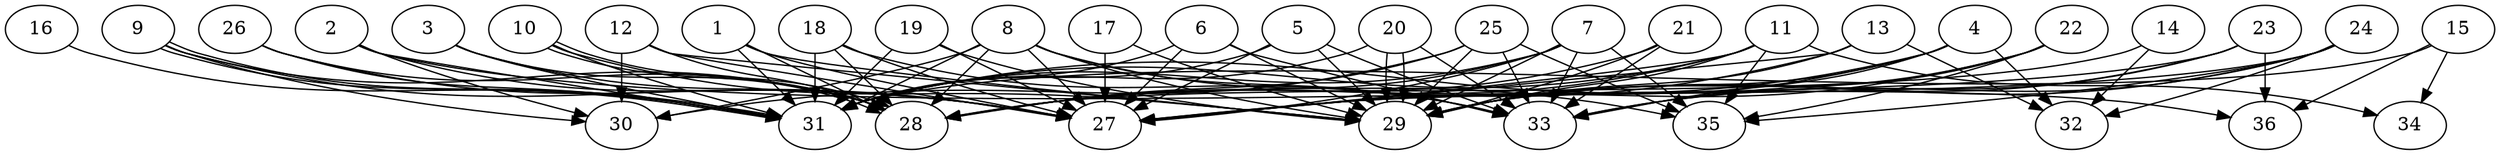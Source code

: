 // DAG (tier=3-complex, mode=data, n=36, ccr=0.523, fat=0.812, density=0.731, regular=0.228, jump=0.205, mindata=4194304, maxdata=33554432)
// DAG automatically generated by daggen at Sun Aug 24 16:33:35 2025
// /home/ermia/Project/Environments/daggen/bin/daggen --dot --ccr 0.523 --fat 0.812 --regular 0.228 --density 0.731 --jump 0.205 --mindata 4194304 --maxdata 33554432 -n 36 
digraph G {
  1 [size="7698135180630585344", alpha="0.12", expect_size="3849067590315292672"]
  1 -> 27 [size ="7268051242188800"]
  1 -> 28 [size ="7268051242188800"]
  1 -> 29 [size ="7268051242188800"]
  1 -> 31 [size ="7268051242188800"]
  2 [size="200911648194872448", alpha="0.00", expect_size="100455824097436224"]
  2 -> 27 [size ="3358128091430912"]
  2 -> 30 [size ="3358128091430912"]
  2 -> 31 [size ="3358128091430912"]
  2 -> 36 [size ="3358128091430912"]
  3 [size="3354148320354038272", alpha="0.09", expect_size="1677074160177019136"]
  3 -> 27 [size ="4451862526820352"]
  3 -> 28 [size ="4451862526820352"]
  3 -> 31 [size ="4451862526820352"]
  4 [size="8459148714810691584", alpha="0.12", expect_size="4229574357405345792"]
  4 -> 27 [size ="7853730254815232"]
  4 -> 29 [size ="7853730254815232"]
  4 -> 31 [size ="7853730254815232"]
  4 -> 32 [size ="7853730254815232"]
  4 -> 33 [size ="7853730254815232"]
  5 [size="10935466058020682727424", alpha="0.13", expect_size="5467733029010341363712"]
  5 -> 27 [size ="3941378878865408"]
  5 -> 29 [size ="3941378878865408"]
  5 -> 31 [size ="3941378878865408"]
  5 -> 33 [size ="3941378878865408"]
  6 [size="3572662767744855310336", alpha="0.13", expect_size="1786331383872427655168"]
  6 -> 27 [size ="1869611351932928"]
  6 -> 29 [size ="1869611351932928"]
  6 -> 31 [size ="1869611351932928"]
  6 -> 33 [size ="1869611351932928"]
  7 [size="8858325338914094080", alpha="0.19", expect_size="4429162669457047040"]
  7 -> 27 [size ="8255035355955200"]
  7 -> 28 [size ="8255035355955200"]
  7 -> 29 [size ="8255035355955200"]
  7 -> 31 [size ="8255035355955200"]
  7 -> 33 [size ="8255035355955200"]
  7 -> 35 [size ="8255035355955200"]
  8 [size="8410805739605458944000", alpha="0.09", expect_size="4205402869802729472000"]
  8 -> 27 [size ="3308631411916800"]
  8 -> 28 [size ="3308631411916800"]
  8 -> 29 [size ="3308631411916800"]
  8 -> 30 [size ="3308631411916800"]
  8 -> 31 [size ="3308631411916800"]
  8 -> 33 [size ="3308631411916800"]
  8 -> 35 [size ="3308631411916800"]
  9 [size="26295630841594400", alpha="0.13", expect_size="13147815420797200"]
  9 -> 27 [size ="462095564931072"]
  9 -> 28 [size ="462095564931072"]
  9 -> 30 [size ="462095564931072"]
  9 -> 31 [size ="462095564931072"]
  9 -> 31 [size ="462095564931072"]
  10 [size="106878398027339584", alpha="0.09", expect_size="53439199013669792"]
  10 -> 28 [size ="6114842255556608"]
  10 -> 28 [size ="6114842255556608"]
  10 -> 29 [size ="6114842255556608"]
  10 -> 31 [size ="6114842255556608"]
  11 [size="3023529733618402816", alpha="0.05", expect_size="1511764866809201408"]
  11 -> 27 [size ="1358971138998272"]
  11 -> 28 [size ="1358971138998272"]
  11 -> 29 [size ="1358971138998272"]
  11 -> 31 [size ="1358971138998272"]
  11 -> 34 [size ="1358971138998272"]
  11 -> 35 [size ="1358971138998272"]
  12 [size="344439357858257792", alpha="0.11", expect_size="172219678929128896"]
  12 -> 27 [size ="8099985157521408"]
  12 -> 28 [size ="8099985157521408"]
  12 -> 29 [size ="8099985157521408"]
  12 -> 30 [size ="8099985157521408"]
  13 [size="23269024570726678528000", alpha="0.04", expect_size="11634512285363339264000"]
  13 -> 27 [size ="6520418022195200"]
  13 -> 28 [size ="6520418022195200"]
  13 -> 29 [size ="6520418022195200"]
  13 -> 32 [size ="6520418022195200"]
  14 [size="27325232883221068", alpha="0.04", expect_size="13662616441610534"]
  14 -> 28 [size ="1130133813460992"]
  14 -> 32 [size ="1130133813460992"]
  15 [size="9118676005292915712", alpha="0.02", expect_size="4559338002646457856"]
  15 -> 31 [size ="3124348802039808"]
  15 -> 34 [size ="3124348802039808"]
  15 -> 36 [size ="3124348802039808"]
  16 [size="21935746988832270057472", alpha="0.19", expect_size="10967873494416135028736"]
  16 -> 31 [size ="6268903806205952"]
  17 [size="45462083087869840", alpha="0.01", expect_size="22731041543934920"]
  17 -> 27 [size ="1159532529057792"]
  17 -> 29 [size ="1159532529057792"]
  18 [size="120468254138709904", alpha="0.01", expect_size="60234127069354952"]
  18 -> 27 [size ="5212306283692032"]
  18 -> 28 [size ="5212306283692032"]
  18 -> 31 [size ="5212306283692032"]
  18 -> 33 [size ="5212306283692032"]
  19 [size="266270399288987360", alpha="0.18", expect_size="133135199644493680"]
  19 -> 27 [size ="8501579271372800"]
  19 -> 29 [size ="8501579271372800"]
  19 -> 31 [size ="8501579271372800"]
  20 [size="2394523264373080", alpha="0.17", expect_size="1197261632186540"]
  20 -> 29 [size ="212999516192768"]
  20 -> 29 [size ="212999516192768"]
  20 -> 31 [size ="212999516192768"]
  20 -> 33 [size ="212999516192768"]
  21 [size="369057452814205376", alpha="0.04", expect_size="184528726407102688"]
  21 -> 28 [size ="7962420416872448"]
  21 -> 29 [size ="7962420416872448"]
  21 -> 33 [size ="7962420416872448"]
  22 [size="510647633290637120", alpha="0.10", expect_size="255323816645318560"]
  22 -> 27 [size ="8597452428935168"]
  22 -> 29 [size ="8597452428935168"]
  22 -> 33 [size ="8597452428935168"]
  22 -> 35 [size ="8597452428935168"]
  23 [size="12995201152416364544", alpha="0.13", expect_size="6497600576208182272"]
  23 -> 27 [size ="6799309878067200"]
  23 -> 29 [size ="6799309878067200"]
  23 -> 33 [size ="6799309878067200"]
  23 -> 36 [size ="6799309878067200"]
  24 [size="5422560241942000640", alpha="0.04", expect_size="2711280120971000320"]
  24 -> 27 [size ="8074459873280000"]
  24 -> 29 [size ="8074459873280000"]
  24 -> 32 [size ="8074459873280000"]
  24 -> 33 [size ="8074459873280000"]
  24 -> 35 [size ="8074459873280000"]
  25 [size="80574122192773456", alpha="0.08", expect_size="40287061096386728"]
  25 -> 28 [size ="4389853995204608"]
  25 -> 29 [size ="4389853995204608"]
  25 -> 30 [size ="4389853995204608"]
  25 -> 33 [size ="4389853995204608"]
  25 -> 35 [size ="4389853995204608"]
  26 [size="6245167361078119424", alpha="0.08", expect_size="3122583680539059712"]
  26 -> 27 [size ="2462964305100800"]
  26 -> 28 [size ="2462964305100800"]
  26 -> 31 [size ="2462964305100800"]
  27 [size="1153259307565322338304", alpha="0.05", expect_size="576629653782661169152"]
  28 [size="13238292535651178496", alpha="0.13", expect_size="6619146267825589248"]
  29 [size="6055637599387648000000", alpha="0.09", expect_size="3027818799693824000000"]
  30 [size="8805556317177719", alpha="0.19", expect_size="4402778158588859"]
  31 [size="11527864526864799744", alpha="0.15", expect_size="5763932263432399872"]
  32 [size="79566591272529632", alpha="0.06", expect_size="39783295636264816"]
  33 [size="37917944378340816", alpha="0.17", expect_size="18958972189170408"]
  34 [size="94736538259640128", alpha="0.05", expect_size="47368269129820064"]
  35 [size="17735083388677140774912", alpha="0.09", expect_size="8867541694338570387456"]
  36 [size="3642028265046016000000", alpha="0.17", expect_size="1821014132523008000000"]
}